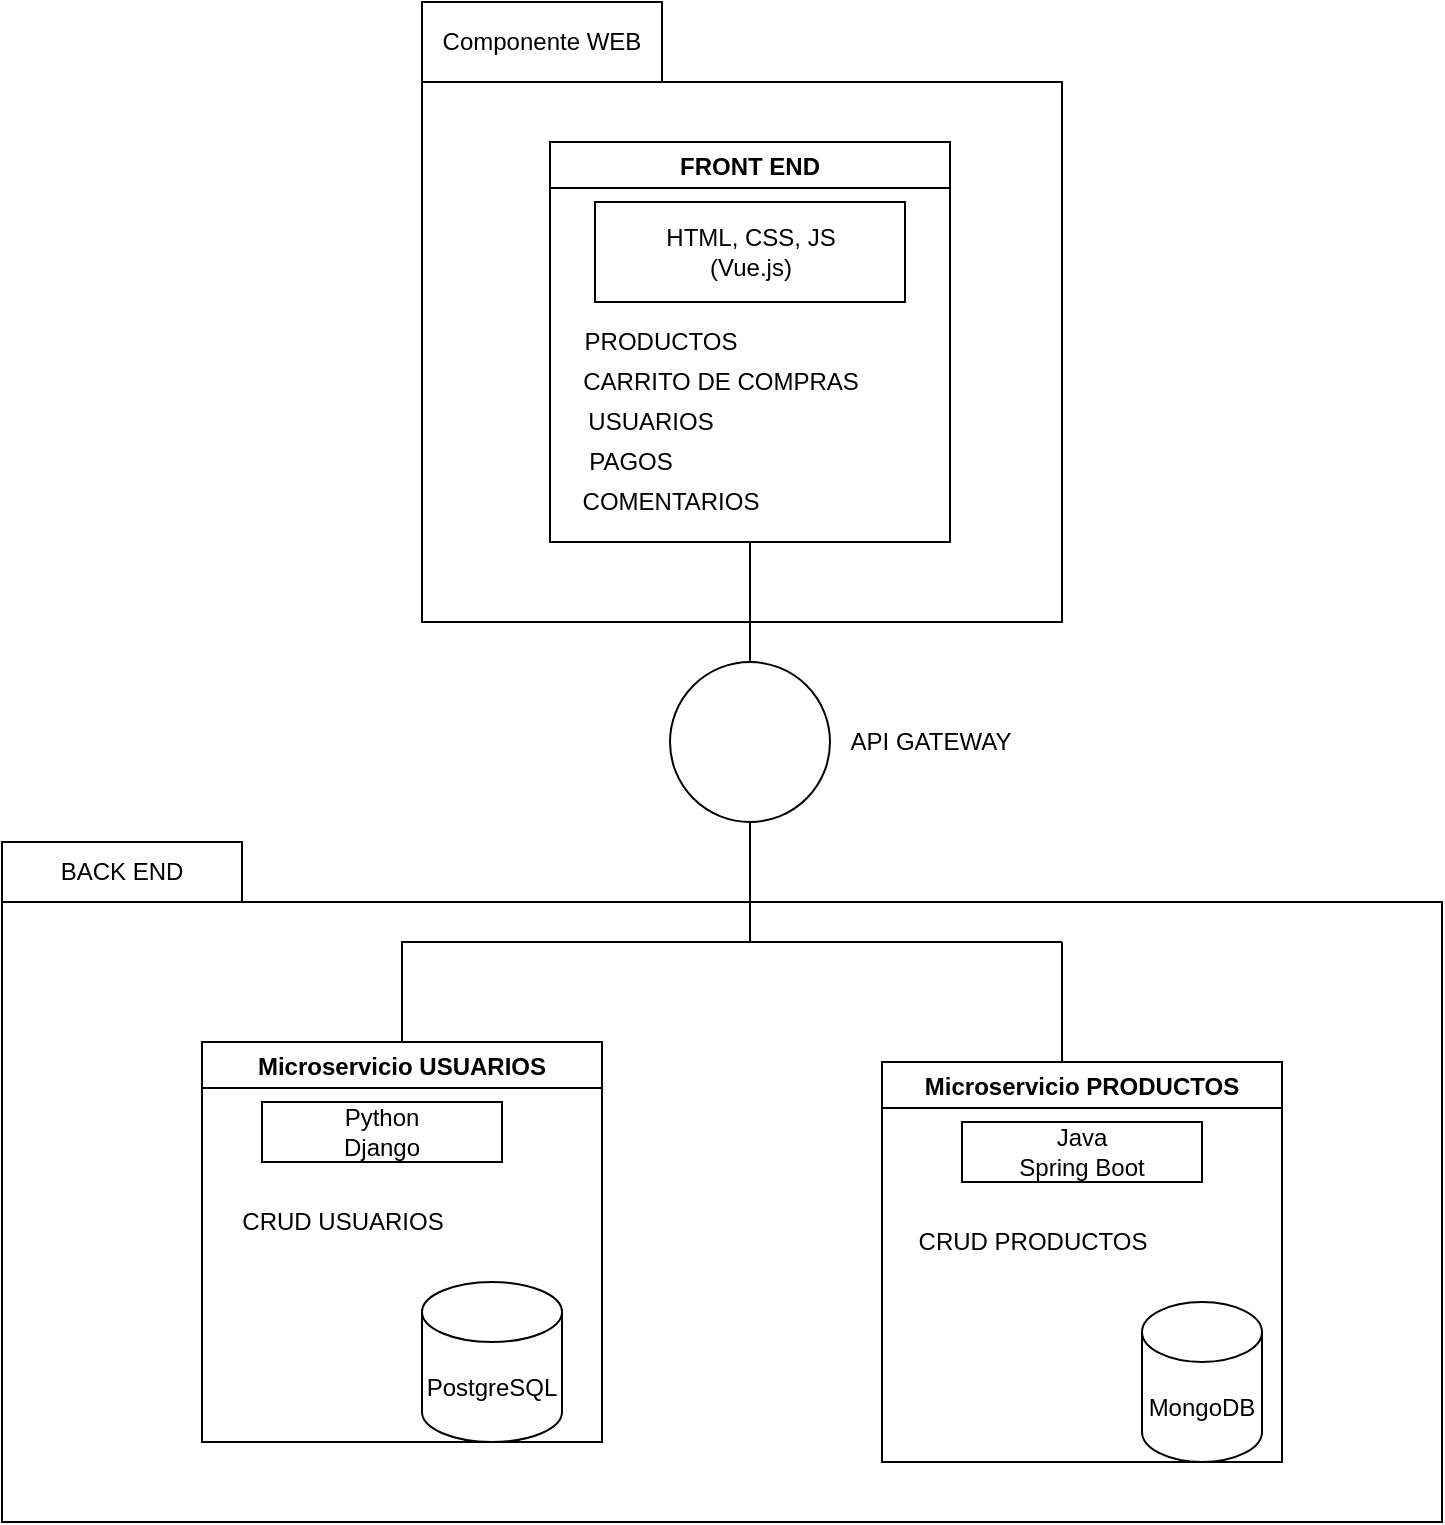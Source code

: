 <mxfile version="15.7.3" type="github">
  <diagram id="0oxv25trSai7ae7AKAx7" name="Page-1">
    <mxGraphModel dx="821" dy="1644" grid="1" gridSize="10" guides="1" tooltips="1" connect="1" arrows="1" fold="1" page="1" pageScale="1" pageWidth="827" pageHeight="1169" math="0" shadow="0">
      <root>
        <mxCell id="0" />
        <mxCell id="1" parent="0" />
        <mxCell id="n-D2_t-TDXMcSFiA5oJP-30" value="" style="rounded=0;whiteSpace=wrap;html=1;gradientColor=none;" vertex="1" parent="1">
          <mxGeometry x="250" y="30" width="320" height="270" as="geometry" />
        </mxCell>
        <mxCell id="n-D2_t-TDXMcSFiA5oJP-27" value="" style="rounded=0;whiteSpace=wrap;html=1;gradientColor=none;" vertex="1" parent="1">
          <mxGeometry x="40" y="440" width="720" height="310" as="geometry" />
        </mxCell>
        <mxCell id="n-D2_t-TDXMcSFiA5oJP-1" value="FRONT END" style="swimlane;swimlaneFillColor=none;" vertex="1" parent="1">
          <mxGeometry x="314" y="60" width="200" height="200" as="geometry">
            <mxRectangle x="314" y="60" width="50" height="23" as="alternateBounds" />
          </mxGeometry>
        </mxCell>
        <mxCell id="n-D2_t-TDXMcSFiA5oJP-3" value="PRODUCTOS" style="text;html=1;align=center;verticalAlign=middle;resizable=0;points=[];autosize=1;strokeColor=none;fillColor=none;" vertex="1" parent="n-D2_t-TDXMcSFiA5oJP-1">
          <mxGeometry x="10" y="90" width="90" height="20" as="geometry" />
        </mxCell>
        <mxCell id="n-D2_t-TDXMcSFiA5oJP-4" value="CARRITO DE COMPRAS&lt;br&gt;" style="text;html=1;align=center;verticalAlign=middle;resizable=0;points=[];autosize=1;strokeColor=none;fillColor=none;" vertex="1" parent="n-D2_t-TDXMcSFiA5oJP-1">
          <mxGeometry x="10" y="110" width="150" height="20" as="geometry" />
        </mxCell>
        <mxCell id="n-D2_t-TDXMcSFiA5oJP-5" value="USUARIOS" style="text;html=1;align=center;verticalAlign=middle;resizable=0;points=[];autosize=1;strokeColor=none;fillColor=none;" vertex="1" parent="n-D2_t-TDXMcSFiA5oJP-1">
          <mxGeometry x="10" y="130" width="80" height="20" as="geometry" />
        </mxCell>
        <mxCell id="n-D2_t-TDXMcSFiA5oJP-6" value="PAGOS" style="text;html=1;align=center;verticalAlign=middle;resizable=0;points=[];autosize=1;strokeColor=none;fillColor=none;" vertex="1" parent="n-D2_t-TDXMcSFiA5oJP-1">
          <mxGeometry x="10" y="150" width="60" height="20" as="geometry" />
        </mxCell>
        <mxCell id="n-D2_t-TDXMcSFiA5oJP-7" value="COMENTARIOS" style="text;html=1;align=center;verticalAlign=middle;resizable=0;points=[];autosize=1;strokeColor=none;fillColor=none;" vertex="1" parent="n-D2_t-TDXMcSFiA5oJP-1">
          <mxGeometry x="10" y="170" width="100" height="20" as="geometry" />
        </mxCell>
        <mxCell id="n-D2_t-TDXMcSFiA5oJP-29" value="HTML, CSS, JS&lt;br&gt;(Vue.js)" style="rounded=0;whiteSpace=wrap;html=1;gradientColor=none;" vertex="1" parent="n-D2_t-TDXMcSFiA5oJP-1">
          <mxGeometry x="22.5" y="30" width="155" height="50" as="geometry" />
        </mxCell>
        <mxCell id="n-D2_t-TDXMcSFiA5oJP-8" value="" style="ellipse;whiteSpace=wrap;html=1;aspect=fixed;gradientColor=none;" vertex="1" parent="1">
          <mxGeometry x="374" y="320" width="80" height="80" as="geometry" />
        </mxCell>
        <mxCell id="n-D2_t-TDXMcSFiA5oJP-9" value="" style="endArrow=none;html=1;rounded=0;entryX=0.5;entryY=1;entryDx=0;entryDy=0;" edge="1" parent="1" source="n-D2_t-TDXMcSFiA5oJP-8" target="n-D2_t-TDXMcSFiA5oJP-1">
          <mxGeometry width="50" height="50" relative="1" as="geometry">
            <mxPoint x="380" y="330" as="sourcePoint" />
            <mxPoint x="430" y="280" as="targetPoint" />
          </mxGeometry>
        </mxCell>
        <mxCell id="n-D2_t-TDXMcSFiA5oJP-10" value="" style="endArrow=none;html=1;rounded=0;entryX=0.5;entryY=1;entryDx=0;entryDy=0;" edge="1" parent="1" target="n-D2_t-TDXMcSFiA5oJP-8">
          <mxGeometry width="50" height="50" relative="1" as="geometry">
            <mxPoint x="414" y="460" as="sourcePoint" />
            <mxPoint x="450" y="410" as="targetPoint" />
          </mxGeometry>
        </mxCell>
        <mxCell id="n-D2_t-TDXMcSFiA5oJP-11" value="" style="shape=partialRectangle;whiteSpace=wrap;html=1;bottom=0;right=0;fillColor=none;" vertex="1" parent="1">
          <mxGeometry x="240" y="460" width="174" height="60" as="geometry" />
        </mxCell>
        <mxCell id="n-D2_t-TDXMcSFiA5oJP-12" value="Microservicio USUARIOS" style="swimlane;gradientColor=none;" vertex="1" parent="1">
          <mxGeometry x="140" y="510" width="200" height="200" as="geometry" />
        </mxCell>
        <mxCell id="n-D2_t-TDXMcSFiA5oJP-20" value="Python&lt;br&gt;Django&lt;br&gt;" style="whiteSpace=wrap;html=1;gradientColor=none;" vertex="1" parent="n-D2_t-TDXMcSFiA5oJP-12">
          <mxGeometry x="30" y="30" width="120" height="30" as="geometry" />
        </mxCell>
        <mxCell id="n-D2_t-TDXMcSFiA5oJP-22" value="PostgreSQL" style="shape=cylinder3;whiteSpace=wrap;html=1;boundedLbl=1;backgroundOutline=1;size=15;gradientColor=none;" vertex="1" parent="n-D2_t-TDXMcSFiA5oJP-12">
          <mxGeometry x="110" y="120" width="70" height="80" as="geometry" />
        </mxCell>
        <mxCell id="n-D2_t-TDXMcSFiA5oJP-24" value="CRUD USUARIOS" style="text;html=1;align=center;verticalAlign=middle;resizable=0;points=[];autosize=1;strokeColor=none;fillColor=none;" vertex="1" parent="n-D2_t-TDXMcSFiA5oJP-12">
          <mxGeometry x="10" y="80" width="120" height="20" as="geometry" />
        </mxCell>
        <mxCell id="n-D2_t-TDXMcSFiA5oJP-13" value="Microservicio PRODUCTOS" style="swimlane;gradientColor=none;" vertex="1" parent="1">
          <mxGeometry x="480" y="520" width="200" height="200" as="geometry" />
        </mxCell>
        <mxCell id="n-D2_t-TDXMcSFiA5oJP-21" value="Java&lt;br&gt;Spring Boot" style="whiteSpace=wrap;html=1;gradientColor=none;" vertex="1" parent="n-D2_t-TDXMcSFiA5oJP-13">
          <mxGeometry x="40" y="30" width="120" height="30" as="geometry" />
        </mxCell>
        <mxCell id="n-D2_t-TDXMcSFiA5oJP-23" value="MongoDB" style="shape=cylinder3;whiteSpace=wrap;html=1;boundedLbl=1;backgroundOutline=1;size=15;gradientColor=none;" vertex="1" parent="n-D2_t-TDXMcSFiA5oJP-13">
          <mxGeometry x="130" y="120" width="60" height="80" as="geometry" />
        </mxCell>
        <mxCell id="n-D2_t-TDXMcSFiA5oJP-25" value="CRUD PRODUCTOS" style="text;html=1;align=center;verticalAlign=middle;resizable=0;points=[];autosize=1;strokeColor=none;fillColor=none;" vertex="1" parent="n-D2_t-TDXMcSFiA5oJP-13">
          <mxGeometry x="10" y="80" width="130" height="20" as="geometry" />
        </mxCell>
        <mxCell id="n-D2_t-TDXMcSFiA5oJP-15" value="" style="endArrow=none;html=1;rounded=0;exitX=1;exitY=0;exitDx=0;exitDy=0;" edge="1" parent="1" source="n-D2_t-TDXMcSFiA5oJP-11">
          <mxGeometry width="50" height="50" relative="1" as="geometry">
            <mxPoint x="500" y="490" as="sourcePoint" />
            <mxPoint x="570" y="460" as="targetPoint" />
          </mxGeometry>
        </mxCell>
        <mxCell id="n-D2_t-TDXMcSFiA5oJP-17" value="" style="endArrow=none;html=1;rounded=0;" edge="1" parent="1">
          <mxGeometry width="50" height="50" relative="1" as="geometry">
            <mxPoint x="570" y="520" as="sourcePoint" />
            <mxPoint x="570" y="460" as="targetPoint" />
            <Array as="points">
              <mxPoint x="570" y="490" />
            </Array>
          </mxGeometry>
        </mxCell>
        <mxCell id="n-D2_t-TDXMcSFiA5oJP-19" value="API GATEWAY" style="text;html=1;align=center;verticalAlign=middle;resizable=0;points=[];autosize=1;strokeColor=none;fillColor=none;" vertex="1" parent="1">
          <mxGeometry x="454" y="350" width="100" height="20" as="geometry" />
        </mxCell>
        <mxCell id="n-D2_t-TDXMcSFiA5oJP-28" value="BACK END" style="rounded=0;whiteSpace=wrap;html=1;gradientColor=none;" vertex="1" parent="1">
          <mxGeometry x="40" y="410" width="120" height="30" as="geometry" />
        </mxCell>
        <mxCell id="n-D2_t-TDXMcSFiA5oJP-31" value="Componente WEB" style="rounded=0;whiteSpace=wrap;html=1;gradientColor=none;" vertex="1" parent="1">
          <mxGeometry x="250" y="-10" width="120" height="40" as="geometry" />
        </mxCell>
      </root>
    </mxGraphModel>
  </diagram>
</mxfile>
